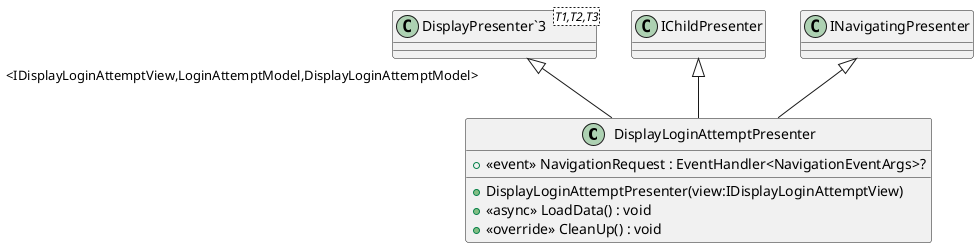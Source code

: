 @startuml
class DisplayLoginAttemptPresenter {
    +  <<event>> NavigationRequest : EventHandler<NavigationEventArgs>? 
    + DisplayLoginAttemptPresenter(view:IDisplayLoginAttemptView)
    + <<async>> LoadData() : void
    + <<override>> CleanUp() : void
}
class "DisplayPresenter`3"<T1,T2,T3> {
}
"DisplayPresenter`3" "<IDisplayLoginAttemptView,LoginAttemptModel,DisplayLoginAttemptModel>" <|-- DisplayLoginAttemptPresenter
IChildPresenter <|-- DisplayLoginAttemptPresenter
INavigatingPresenter <|-- DisplayLoginAttemptPresenter
@enduml
